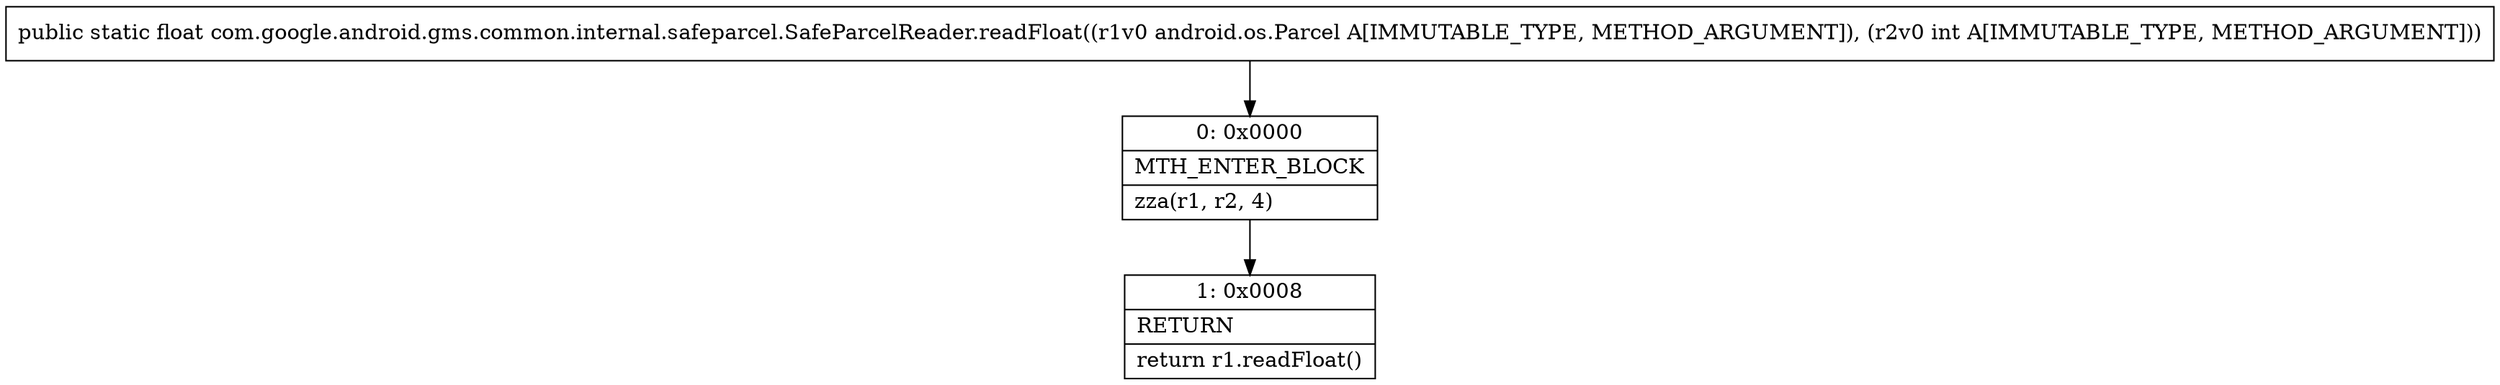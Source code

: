digraph "CFG forcom.google.android.gms.common.internal.safeparcel.SafeParcelReader.readFloat(Landroid\/os\/Parcel;I)F" {
Node_0 [shape=record,label="{0\:\ 0x0000|MTH_ENTER_BLOCK\l|zza(r1, r2, 4)\l}"];
Node_1 [shape=record,label="{1\:\ 0x0008|RETURN\l|return r1.readFloat()\l}"];
MethodNode[shape=record,label="{public static float com.google.android.gms.common.internal.safeparcel.SafeParcelReader.readFloat((r1v0 android.os.Parcel A[IMMUTABLE_TYPE, METHOD_ARGUMENT]), (r2v0 int A[IMMUTABLE_TYPE, METHOD_ARGUMENT])) }"];
MethodNode -> Node_0;
Node_0 -> Node_1;
}

